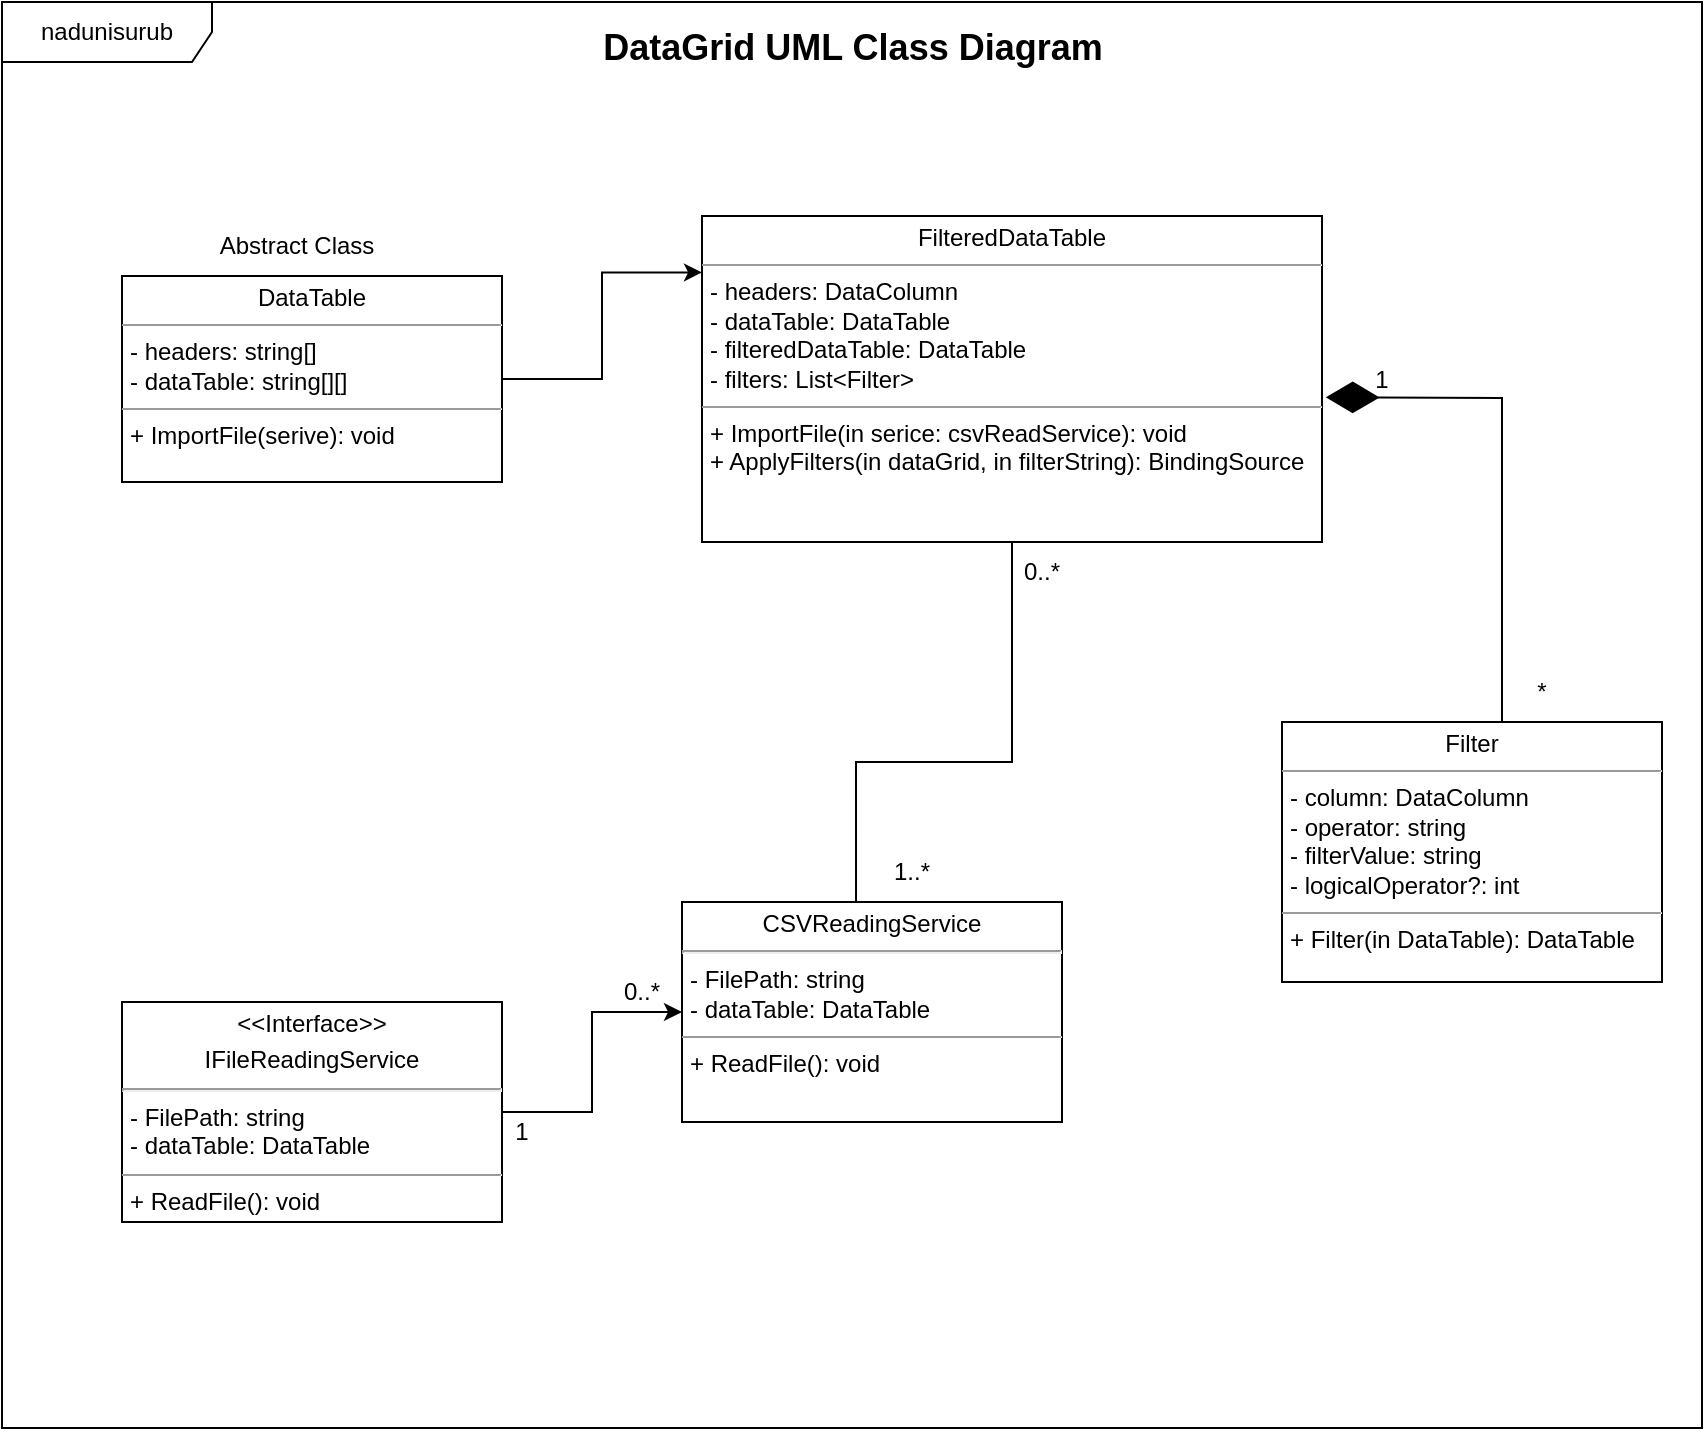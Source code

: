 <mxfile version="21.1.1" type="device">
  <diagram name="Page-1" id="c4acf3e9-155e-7222-9cf6-157b1a14988f">
    <mxGraphModel dx="996" dy="1681" grid="1" gridSize="10" guides="1" tooltips="1" connect="1" arrows="1" fold="1" page="1" pageScale="1" pageWidth="850" pageHeight="1100" background="none" math="0" shadow="0">
      <root>
        <mxCell id="0" />
        <mxCell id="1" parent="0" />
        <mxCell id="4T2-mucvQKZNgxl2bdZC-4" style="edgeStyle=orthogonalEdgeStyle;rounded=0;orthogonalLoop=1;jettySize=auto;html=1;entryX=0;entryY=0.173;entryDx=0;entryDy=0;entryPerimeter=0;" edge="1" parent="1" source="5d2195bd80daf111-18" target="4T2-mucvQKZNgxl2bdZC-2">
          <mxGeometry relative="1" as="geometry" />
        </mxCell>
        <mxCell id="5d2195bd80daf111-18" value="&lt;p style=&quot;margin:0px;margin-top:4px;text-align:center;&quot;&gt;DataTable&lt;br&gt;&lt;/p&gt;&lt;hr size=&quot;1&quot;&gt;&lt;p style=&quot;margin:0px;margin-left:4px;&quot;&gt;- headers: string[]&lt;br&gt;- dataTable: string[][]&lt;/p&gt;&lt;hr size=&quot;1&quot;&gt;&lt;p style=&quot;margin:0px;margin-left:4px;&quot;&gt;+ ImportFile(serive): void&lt;br&gt;&lt;/p&gt;" style="verticalAlign=top;align=left;overflow=fill;fontSize=12;fontFamily=Helvetica;html=1;rounded=0;shadow=0;comic=0;labelBackgroundColor=none;strokeWidth=1" parent="1" vertex="1">
          <mxGeometry x="60" y="-833" width="190" height="103" as="geometry" />
        </mxCell>
        <mxCell id="4T2-mucvQKZNgxl2bdZC-1" value="Abstract Class" style="text;html=1;strokeColor=none;fillColor=none;align=center;verticalAlign=middle;whiteSpace=wrap;rounded=0;" vertex="1" parent="1">
          <mxGeometry x="100" y="-863" width="95" height="30" as="geometry" />
        </mxCell>
        <mxCell id="4T2-mucvQKZNgxl2bdZC-2" value="&lt;p style=&quot;margin:0px;margin-top:4px;text-align:center;&quot;&gt;FilteredDataTable&lt;br&gt;&lt;/p&gt;&lt;hr size=&quot;1&quot;&gt;&lt;p style=&quot;margin:0px;margin-left:4px;&quot;&gt;- headers: DataColumn&lt;br&gt;- dataTable: DataTable&lt;/p&gt;&lt;p style=&quot;margin:0px;margin-left:4px;&quot;&gt;- filteredDataTable: DataTable&lt;/p&gt;&lt;p style=&quot;margin:0px;margin-left:4px;&quot;&gt;- filters: List&amp;lt;Filter&amp;gt;&lt;/p&gt;&lt;hr size=&quot;1&quot;&gt;&lt;p style=&quot;margin:0px;margin-left:4px;&quot;&gt;+ ImportFile(in serice: csvReadService): void&lt;br&gt;&lt;/p&gt;&lt;p style=&quot;margin:0px;margin-left:4px;&quot;&gt;+ ApplyFilters(in dataGrid, in filterString): BindingSource&lt;/p&gt;" style="verticalAlign=top;align=left;overflow=fill;fontSize=12;fontFamily=Helvetica;html=1;rounded=0;shadow=0;comic=0;labelBackgroundColor=none;strokeWidth=1" vertex="1" parent="1">
          <mxGeometry x="350" y="-863" width="310" height="163" as="geometry" />
        </mxCell>
        <mxCell id="4T2-mucvQKZNgxl2bdZC-7" value="&lt;p style=&quot;margin:0px;margin-top:4px;text-align:center;&quot;&gt;Filter&lt;br&gt;&lt;/p&gt;&lt;hr size=&quot;1&quot;&gt;&lt;p style=&quot;margin:0px;margin-left:4px;&quot;&gt;- column: DataColumn&lt;/p&gt;&lt;p style=&quot;margin:0px;margin-left:4px;&quot;&gt;- operator: string&lt;/p&gt;&lt;p style=&quot;margin:0px;margin-left:4px;&quot;&gt;- filterValue: string&lt;/p&gt;&lt;p style=&quot;margin:0px;margin-left:4px;&quot;&gt;- logicalOperator?: int&lt;/p&gt;&lt;hr size=&quot;1&quot;&gt;&lt;p style=&quot;margin:0px;margin-left:4px;&quot;&gt;&lt;span style=&quot;background-color: initial;&quot;&gt;+ Filter(in DataTable): DataTable&lt;/span&gt;&lt;br&gt;&lt;/p&gt;" style="verticalAlign=top;align=left;overflow=fill;fontSize=12;fontFamily=Helvetica;html=1;rounded=0;shadow=0;comic=0;labelBackgroundColor=none;strokeWidth=1" vertex="1" parent="1">
          <mxGeometry x="640" y="-610" width="190" height="130" as="geometry" />
        </mxCell>
        <mxCell id="4T2-mucvQKZNgxl2bdZC-9" value="" style="endArrow=diamondThin;endFill=1;endSize=24;html=1;rounded=0;entryX=1.006;entryY=0.556;entryDx=0;entryDy=0;entryPerimeter=0;" edge="1" parent="1" target="4T2-mucvQKZNgxl2bdZC-2">
          <mxGeometry width="160" relative="1" as="geometry">
            <mxPoint x="750" y="-610" as="sourcePoint" />
            <mxPoint x="910" y="-610" as="targetPoint" />
            <Array as="points">
              <mxPoint x="750" y="-772" />
            </Array>
          </mxGeometry>
        </mxCell>
        <mxCell id="4T2-mucvQKZNgxl2bdZC-12" style="edgeStyle=orthogonalEdgeStyle;rounded=0;orthogonalLoop=1;jettySize=auto;html=1;entryX=0;entryY=0.5;entryDx=0;entryDy=0;" edge="1" parent="1" source="4T2-mucvQKZNgxl2bdZC-10" target="4T2-mucvQKZNgxl2bdZC-11">
          <mxGeometry relative="1" as="geometry" />
        </mxCell>
        <mxCell id="4T2-mucvQKZNgxl2bdZC-10" value="&lt;p style=&quot;margin:0px;margin-top:4px;text-align:center;&quot;&gt;&amp;lt;&amp;lt;Interface&amp;gt;&amp;gt;&lt;/p&gt;&lt;p style=&quot;margin:0px;margin-top:4px;text-align:center;&quot;&gt;IFileReadingService&lt;/p&gt;&lt;hr&gt;&lt;p style=&quot;margin:0px;margin-left:4px;&quot;&gt;- FilePath: string&lt;br&gt;- dataTable: DataTable&lt;/p&gt;&lt;hr size=&quot;1&quot;&gt;&lt;p style=&quot;margin:0px;margin-left:4px;&quot;&gt;+ ReadFile(): void&lt;br&gt;&lt;/p&gt;" style="verticalAlign=top;align=left;overflow=fill;fontSize=12;fontFamily=Helvetica;html=1;rounded=0;shadow=0;comic=0;labelBackgroundColor=none;strokeWidth=1" vertex="1" parent="1">
          <mxGeometry x="60" y="-470" width="190" height="110" as="geometry" />
        </mxCell>
        <mxCell id="4T2-mucvQKZNgxl2bdZC-11" value="&lt;p style=&quot;margin:0px;margin-top:4px;text-align:center;&quot;&gt;&lt;span style=&quot;background-color: initial;&quot;&gt;CSVReadingService&lt;/span&gt;&lt;br&gt;&lt;/p&gt;&lt;hr&gt;&lt;p style=&quot;margin:0px;margin-left:4px;&quot;&gt;- FilePath: string&lt;br&gt;- dataTable: DataTable&lt;/p&gt;&lt;hr size=&quot;1&quot;&gt;&lt;p style=&quot;margin:0px;margin-left:4px;&quot;&gt;+ ReadFile(): void&lt;/p&gt;" style="verticalAlign=top;align=left;overflow=fill;fontSize=12;fontFamily=Helvetica;html=1;rounded=0;shadow=0;comic=0;labelBackgroundColor=none;strokeWidth=1" vertex="1" parent="1">
          <mxGeometry x="340" y="-520" width="190" height="110" as="geometry" />
        </mxCell>
        <mxCell id="4T2-mucvQKZNgxl2bdZC-13" value="" style="endArrow=none;html=1;rounded=0;exitX=0.458;exitY=0;exitDx=0;exitDy=0;exitPerimeter=0;" edge="1" parent="1" source="4T2-mucvQKZNgxl2bdZC-11" target="4T2-mucvQKZNgxl2bdZC-2">
          <mxGeometry width="50" height="50" relative="1" as="geometry">
            <mxPoint x="460" y="-540" as="sourcePoint" />
            <mxPoint x="460" y="-600" as="targetPoint" />
            <Array as="points">
              <mxPoint x="427" y="-590" />
              <mxPoint x="505" y="-590" />
            </Array>
          </mxGeometry>
        </mxCell>
        <mxCell id="4T2-mucvQKZNgxl2bdZC-14" value="1..*" style="text;html=1;strokeColor=none;fillColor=none;align=center;verticalAlign=middle;whiteSpace=wrap;rounded=0;" vertex="1" parent="1">
          <mxGeometry x="425" y="-550" width="60" height="30" as="geometry" />
        </mxCell>
        <mxCell id="4T2-mucvQKZNgxl2bdZC-15" value="0..*" style="text;html=1;strokeColor=none;fillColor=none;align=center;verticalAlign=middle;whiteSpace=wrap;rounded=0;" vertex="1" parent="1">
          <mxGeometry x="490" y="-700" width="60" height="30" as="geometry" />
        </mxCell>
        <mxCell id="4T2-mucvQKZNgxl2bdZC-16" value="1" style="text;html=1;strokeColor=none;fillColor=none;align=center;verticalAlign=middle;whiteSpace=wrap;rounded=0;" vertex="1" parent="1">
          <mxGeometry x="660" y="-796.5" width="60" height="30" as="geometry" />
        </mxCell>
        <mxCell id="4T2-mucvQKZNgxl2bdZC-17" value="*" style="text;html=1;strokeColor=none;fillColor=none;align=center;verticalAlign=middle;whiteSpace=wrap;rounded=0;" vertex="1" parent="1">
          <mxGeometry x="740" y="-640" width="60" height="30" as="geometry" />
        </mxCell>
        <mxCell id="4T2-mucvQKZNgxl2bdZC-18" value="0..*" style="text;html=1;strokeColor=none;fillColor=none;align=center;verticalAlign=middle;whiteSpace=wrap;rounded=0;" vertex="1" parent="1">
          <mxGeometry x="290" y="-490" width="60" height="30" as="geometry" />
        </mxCell>
        <mxCell id="4T2-mucvQKZNgxl2bdZC-19" value="1" style="text;html=1;strokeColor=none;fillColor=none;align=center;verticalAlign=middle;whiteSpace=wrap;rounded=0;" vertex="1" parent="1">
          <mxGeometry x="230" y="-420" width="60" height="30" as="geometry" />
        </mxCell>
        <mxCell id="4T2-mucvQKZNgxl2bdZC-22" value="nadunisurub" style="shape=umlFrame;whiteSpace=wrap;html=1;pointerEvents=0;width=105;height=30;" vertex="1" parent="1">
          <mxGeometry y="-970" width="850" height="713" as="geometry" />
        </mxCell>
        <mxCell id="4T2-mucvQKZNgxl2bdZC-23" value="&lt;font style=&quot;font-size: 18px;&quot;&gt;DataGrid UML Class Diagram&lt;/font&gt;" style="text;align=center;fontStyle=1;verticalAlign=middle;spacingLeft=3;spacingRight=3;strokeColor=none;rotatable=0;points=[[0,0.5],[1,0.5]];portConstraint=eastwest;html=1;" vertex="1" parent="1">
          <mxGeometry x="385" y="-960" width="80" height="26" as="geometry" />
        </mxCell>
      </root>
    </mxGraphModel>
  </diagram>
</mxfile>
